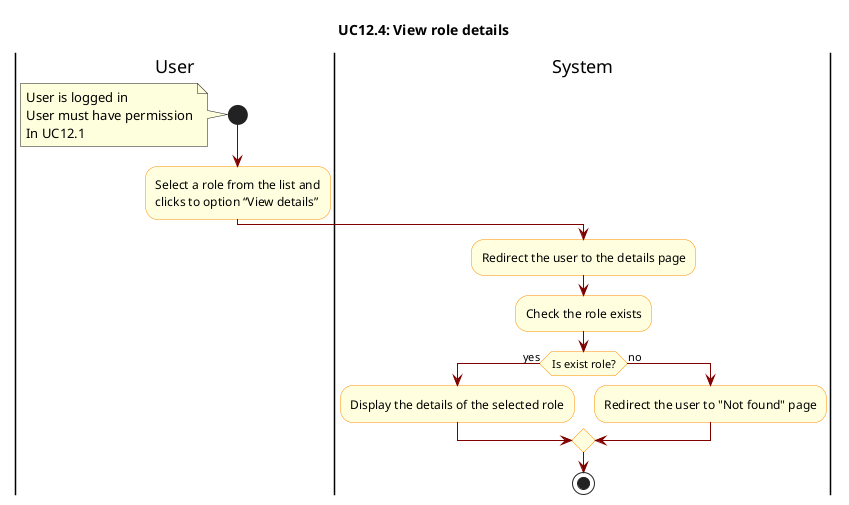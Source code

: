 @startuml

skinparam ActivityBackgroundColor LightYellow
skinparam ActivityBorderColor DarkOrange
skinparam ArrowColor Maroon

title UC12.4: View role details

|User|
start
note left
    User is logged in  
    User must have permission
    In UC12.1
end note

|User|
:Select a role from the list and 
clicks to option “View details”;

|System|
:Redirect the user to the details page;
:Check the role exists;

if(Is exist role?) then(yes)    
    :Display the details of the selected role;
else(no)
    :Redirect the user to "Not found" page;
endif

stop

@enduml
